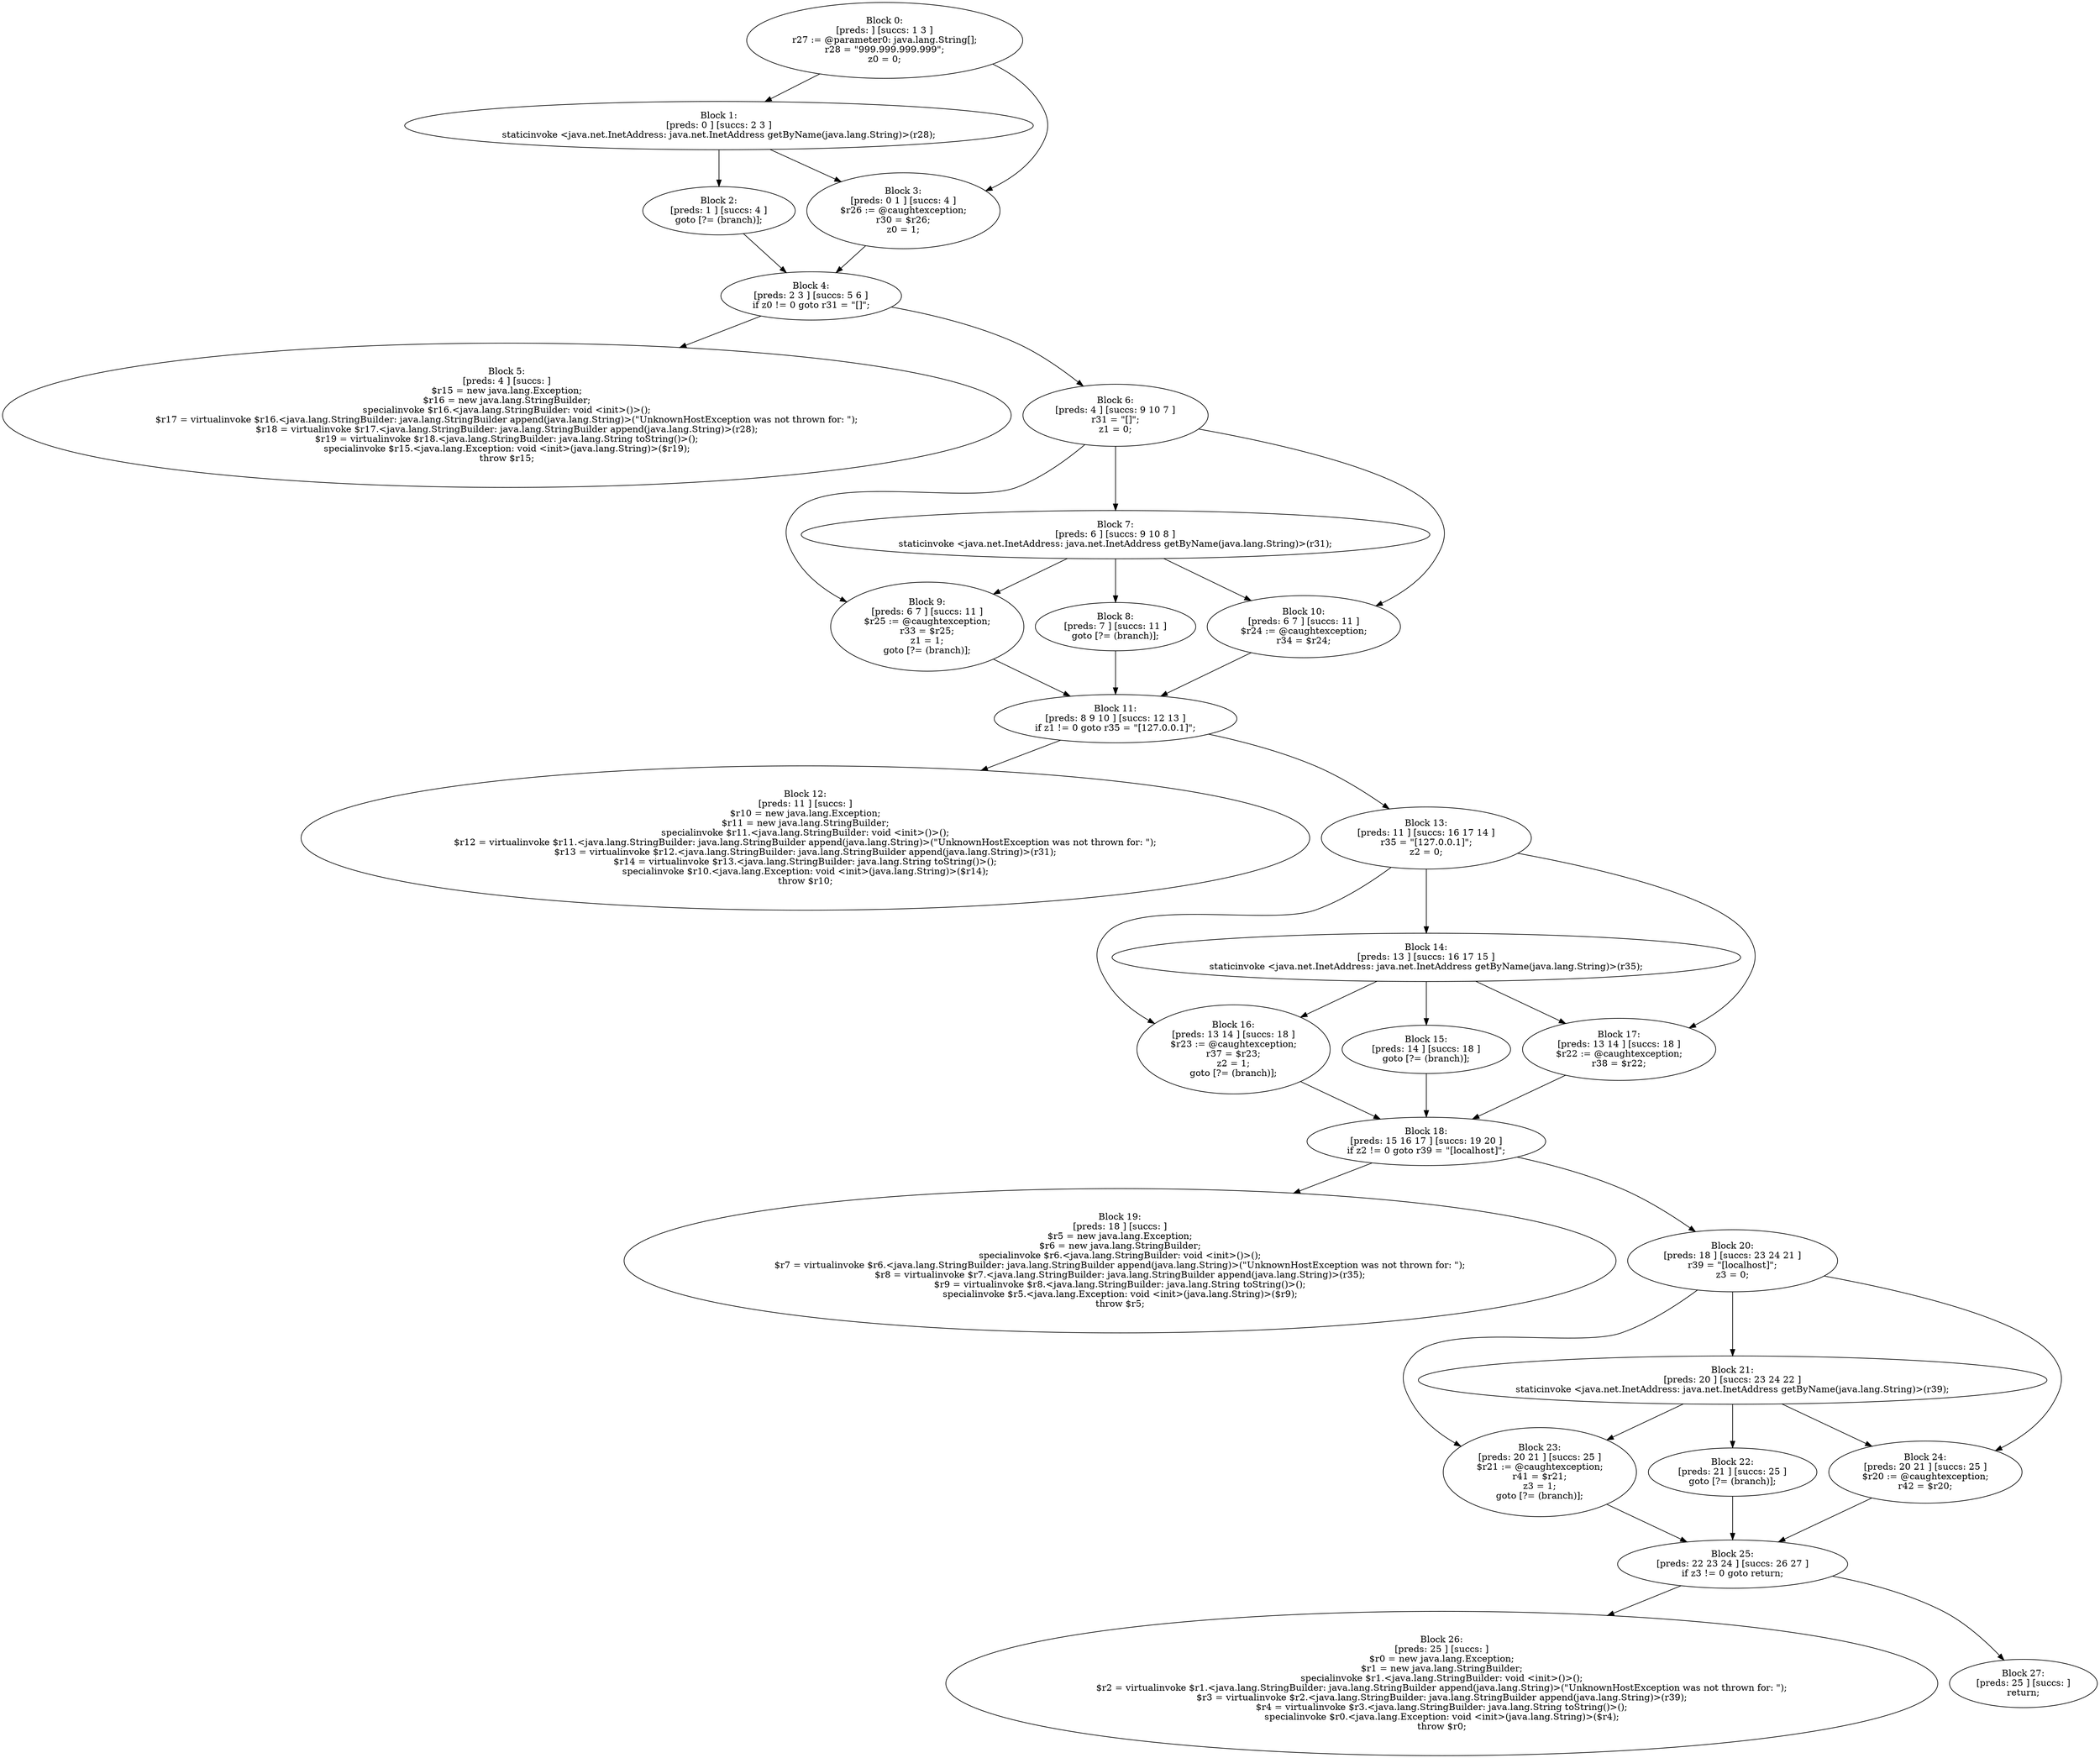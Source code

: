digraph "unitGraph" {
    "Block 0:
[preds: ] [succs: 1 3 ]
r27 := @parameter0: java.lang.String[];
r28 = \"999.999.999.999\";
z0 = 0;
"
    "Block 1:
[preds: 0 ] [succs: 2 3 ]
staticinvoke <java.net.InetAddress: java.net.InetAddress getByName(java.lang.String)>(r28);
"
    "Block 2:
[preds: 1 ] [succs: 4 ]
goto [?= (branch)];
"
    "Block 3:
[preds: 0 1 ] [succs: 4 ]
$r26 := @caughtexception;
r30 = $r26;
z0 = 1;
"
    "Block 4:
[preds: 2 3 ] [succs: 5 6 ]
if z0 != 0 goto r31 = \"[]\";
"
    "Block 5:
[preds: 4 ] [succs: ]
$r15 = new java.lang.Exception;
$r16 = new java.lang.StringBuilder;
specialinvoke $r16.<java.lang.StringBuilder: void <init>()>();
$r17 = virtualinvoke $r16.<java.lang.StringBuilder: java.lang.StringBuilder append(java.lang.String)>(\"UnknownHostException was not thrown for: \");
$r18 = virtualinvoke $r17.<java.lang.StringBuilder: java.lang.StringBuilder append(java.lang.String)>(r28);
$r19 = virtualinvoke $r18.<java.lang.StringBuilder: java.lang.String toString()>();
specialinvoke $r15.<java.lang.Exception: void <init>(java.lang.String)>($r19);
throw $r15;
"
    "Block 6:
[preds: 4 ] [succs: 9 10 7 ]
r31 = \"[]\";
z1 = 0;
"
    "Block 7:
[preds: 6 ] [succs: 9 10 8 ]
staticinvoke <java.net.InetAddress: java.net.InetAddress getByName(java.lang.String)>(r31);
"
    "Block 8:
[preds: 7 ] [succs: 11 ]
goto [?= (branch)];
"
    "Block 9:
[preds: 6 7 ] [succs: 11 ]
$r25 := @caughtexception;
r33 = $r25;
z1 = 1;
goto [?= (branch)];
"
    "Block 10:
[preds: 6 7 ] [succs: 11 ]
$r24 := @caughtexception;
r34 = $r24;
"
    "Block 11:
[preds: 8 9 10 ] [succs: 12 13 ]
if z1 != 0 goto r35 = \"[127.0.0.1]\";
"
    "Block 12:
[preds: 11 ] [succs: ]
$r10 = new java.lang.Exception;
$r11 = new java.lang.StringBuilder;
specialinvoke $r11.<java.lang.StringBuilder: void <init>()>();
$r12 = virtualinvoke $r11.<java.lang.StringBuilder: java.lang.StringBuilder append(java.lang.String)>(\"UnknownHostException was not thrown for: \");
$r13 = virtualinvoke $r12.<java.lang.StringBuilder: java.lang.StringBuilder append(java.lang.String)>(r31);
$r14 = virtualinvoke $r13.<java.lang.StringBuilder: java.lang.String toString()>();
specialinvoke $r10.<java.lang.Exception: void <init>(java.lang.String)>($r14);
throw $r10;
"
    "Block 13:
[preds: 11 ] [succs: 16 17 14 ]
r35 = \"[127.0.0.1]\";
z2 = 0;
"
    "Block 14:
[preds: 13 ] [succs: 16 17 15 ]
staticinvoke <java.net.InetAddress: java.net.InetAddress getByName(java.lang.String)>(r35);
"
    "Block 15:
[preds: 14 ] [succs: 18 ]
goto [?= (branch)];
"
    "Block 16:
[preds: 13 14 ] [succs: 18 ]
$r23 := @caughtexception;
r37 = $r23;
z2 = 1;
goto [?= (branch)];
"
    "Block 17:
[preds: 13 14 ] [succs: 18 ]
$r22 := @caughtexception;
r38 = $r22;
"
    "Block 18:
[preds: 15 16 17 ] [succs: 19 20 ]
if z2 != 0 goto r39 = \"[localhost]\";
"
    "Block 19:
[preds: 18 ] [succs: ]
$r5 = new java.lang.Exception;
$r6 = new java.lang.StringBuilder;
specialinvoke $r6.<java.lang.StringBuilder: void <init>()>();
$r7 = virtualinvoke $r6.<java.lang.StringBuilder: java.lang.StringBuilder append(java.lang.String)>(\"UnknownHostException was not thrown for: \");
$r8 = virtualinvoke $r7.<java.lang.StringBuilder: java.lang.StringBuilder append(java.lang.String)>(r35);
$r9 = virtualinvoke $r8.<java.lang.StringBuilder: java.lang.String toString()>();
specialinvoke $r5.<java.lang.Exception: void <init>(java.lang.String)>($r9);
throw $r5;
"
    "Block 20:
[preds: 18 ] [succs: 23 24 21 ]
r39 = \"[localhost]\";
z3 = 0;
"
    "Block 21:
[preds: 20 ] [succs: 23 24 22 ]
staticinvoke <java.net.InetAddress: java.net.InetAddress getByName(java.lang.String)>(r39);
"
    "Block 22:
[preds: 21 ] [succs: 25 ]
goto [?= (branch)];
"
    "Block 23:
[preds: 20 21 ] [succs: 25 ]
$r21 := @caughtexception;
r41 = $r21;
z3 = 1;
goto [?= (branch)];
"
    "Block 24:
[preds: 20 21 ] [succs: 25 ]
$r20 := @caughtexception;
r42 = $r20;
"
    "Block 25:
[preds: 22 23 24 ] [succs: 26 27 ]
if z3 != 0 goto return;
"
    "Block 26:
[preds: 25 ] [succs: ]
$r0 = new java.lang.Exception;
$r1 = new java.lang.StringBuilder;
specialinvoke $r1.<java.lang.StringBuilder: void <init>()>();
$r2 = virtualinvoke $r1.<java.lang.StringBuilder: java.lang.StringBuilder append(java.lang.String)>(\"UnknownHostException was not thrown for: \");
$r3 = virtualinvoke $r2.<java.lang.StringBuilder: java.lang.StringBuilder append(java.lang.String)>(r39);
$r4 = virtualinvoke $r3.<java.lang.StringBuilder: java.lang.String toString()>();
specialinvoke $r0.<java.lang.Exception: void <init>(java.lang.String)>($r4);
throw $r0;
"
    "Block 27:
[preds: 25 ] [succs: ]
return;
"
    "Block 0:
[preds: ] [succs: 1 3 ]
r27 := @parameter0: java.lang.String[];
r28 = \"999.999.999.999\";
z0 = 0;
"->"Block 1:
[preds: 0 ] [succs: 2 3 ]
staticinvoke <java.net.InetAddress: java.net.InetAddress getByName(java.lang.String)>(r28);
";
    "Block 0:
[preds: ] [succs: 1 3 ]
r27 := @parameter0: java.lang.String[];
r28 = \"999.999.999.999\";
z0 = 0;
"->"Block 3:
[preds: 0 1 ] [succs: 4 ]
$r26 := @caughtexception;
r30 = $r26;
z0 = 1;
";
    "Block 1:
[preds: 0 ] [succs: 2 3 ]
staticinvoke <java.net.InetAddress: java.net.InetAddress getByName(java.lang.String)>(r28);
"->"Block 2:
[preds: 1 ] [succs: 4 ]
goto [?= (branch)];
";
    "Block 1:
[preds: 0 ] [succs: 2 3 ]
staticinvoke <java.net.InetAddress: java.net.InetAddress getByName(java.lang.String)>(r28);
"->"Block 3:
[preds: 0 1 ] [succs: 4 ]
$r26 := @caughtexception;
r30 = $r26;
z0 = 1;
";
    "Block 2:
[preds: 1 ] [succs: 4 ]
goto [?= (branch)];
"->"Block 4:
[preds: 2 3 ] [succs: 5 6 ]
if z0 != 0 goto r31 = \"[]\";
";
    "Block 3:
[preds: 0 1 ] [succs: 4 ]
$r26 := @caughtexception;
r30 = $r26;
z0 = 1;
"->"Block 4:
[preds: 2 3 ] [succs: 5 6 ]
if z0 != 0 goto r31 = \"[]\";
";
    "Block 4:
[preds: 2 3 ] [succs: 5 6 ]
if z0 != 0 goto r31 = \"[]\";
"->"Block 5:
[preds: 4 ] [succs: ]
$r15 = new java.lang.Exception;
$r16 = new java.lang.StringBuilder;
specialinvoke $r16.<java.lang.StringBuilder: void <init>()>();
$r17 = virtualinvoke $r16.<java.lang.StringBuilder: java.lang.StringBuilder append(java.lang.String)>(\"UnknownHostException was not thrown for: \");
$r18 = virtualinvoke $r17.<java.lang.StringBuilder: java.lang.StringBuilder append(java.lang.String)>(r28);
$r19 = virtualinvoke $r18.<java.lang.StringBuilder: java.lang.String toString()>();
specialinvoke $r15.<java.lang.Exception: void <init>(java.lang.String)>($r19);
throw $r15;
";
    "Block 4:
[preds: 2 3 ] [succs: 5 6 ]
if z0 != 0 goto r31 = \"[]\";
"->"Block 6:
[preds: 4 ] [succs: 9 10 7 ]
r31 = \"[]\";
z1 = 0;
";
    "Block 6:
[preds: 4 ] [succs: 9 10 7 ]
r31 = \"[]\";
z1 = 0;
"->"Block 9:
[preds: 6 7 ] [succs: 11 ]
$r25 := @caughtexception;
r33 = $r25;
z1 = 1;
goto [?= (branch)];
";
    "Block 6:
[preds: 4 ] [succs: 9 10 7 ]
r31 = \"[]\";
z1 = 0;
"->"Block 10:
[preds: 6 7 ] [succs: 11 ]
$r24 := @caughtexception;
r34 = $r24;
";
    "Block 6:
[preds: 4 ] [succs: 9 10 7 ]
r31 = \"[]\";
z1 = 0;
"->"Block 7:
[preds: 6 ] [succs: 9 10 8 ]
staticinvoke <java.net.InetAddress: java.net.InetAddress getByName(java.lang.String)>(r31);
";
    "Block 7:
[preds: 6 ] [succs: 9 10 8 ]
staticinvoke <java.net.InetAddress: java.net.InetAddress getByName(java.lang.String)>(r31);
"->"Block 9:
[preds: 6 7 ] [succs: 11 ]
$r25 := @caughtexception;
r33 = $r25;
z1 = 1;
goto [?= (branch)];
";
    "Block 7:
[preds: 6 ] [succs: 9 10 8 ]
staticinvoke <java.net.InetAddress: java.net.InetAddress getByName(java.lang.String)>(r31);
"->"Block 10:
[preds: 6 7 ] [succs: 11 ]
$r24 := @caughtexception;
r34 = $r24;
";
    "Block 7:
[preds: 6 ] [succs: 9 10 8 ]
staticinvoke <java.net.InetAddress: java.net.InetAddress getByName(java.lang.String)>(r31);
"->"Block 8:
[preds: 7 ] [succs: 11 ]
goto [?= (branch)];
";
    "Block 8:
[preds: 7 ] [succs: 11 ]
goto [?= (branch)];
"->"Block 11:
[preds: 8 9 10 ] [succs: 12 13 ]
if z1 != 0 goto r35 = \"[127.0.0.1]\";
";
    "Block 9:
[preds: 6 7 ] [succs: 11 ]
$r25 := @caughtexception;
r33 = $r25;
z1 = 1;
goto [?= (branch)];
"->"Block 11:
[preds: 8 9 10 ] [succs: 12 13 ]
if z1 != 0 goto r35 = \"[127.0.0.1]\";
";
    "Block 10:
[preds: 6 7 ] [succs: 11 ]
$r24 := @caughtexception;
r34 = $r24;
"->"Block 11:
[preds: 8 9 10 ] [succs: 12 13 ]
if z1 != 0 goto r35 = \"[127.0.0.1]\";
";
    "Block 11:
[preds: 8 9 10 ] [succs: 12 13 ]
if z1 != 0 goto r35 = \"[127.0.0.1]\";
"->"Block 12:
[preds: 11 ] [succs: ]
$r10 = new java.lang.Exception;
$r11 = new java.lang.StringBuilder;
specialinvoke $r11.<java.lang.StringBuilder: void <init>()>();
$r12 = virtualinvoke $r11.<java.lang.StringBuilder: java.lang.StringBuilder append(java.lang.String)>(\"UnknownHostException was not thrown for: \");
$r13 = virtualinvoke $r12.<java.lang.StringBuilder: java.lang.StringBuilder append(java.lang.String)>(r31);
$r14 = virtualinvoke $r13.<java.lang.StringBuilder: java.lang.String toString()>();
specialinvoke $r10.<java.lang.Exception: void <init>(java.lang.String)>($r14);
throw $r10;
";
    "Block 11:
[preds: 8 9 10 ] [succs: 12 13 ]
if z1 != 0 goto r35 = \"[127.0.0.1]\";
"->"Block 13:
[preds: 11 ] [succs: 16 17 14 ]
r35 = \"[127.0.0.1]\";
z2 = 0;
";
    "Block 13:
[preds: 11 ] [succs: 16 17 14 ]
r35 = \"[127.0.0.1]\";
z2 = 0;
"->"Block 16:
[preds: 13 14 ] [succs: 18 ]
$r23 := @caughtexception;
r37 = $r23;
z2 = 1;
goto [?= (branch)];
";
    "Block 13:
[preds: 11 ] [succs: 16 17 14 ]
r35 = \"[127.0.0.1]\";
z2 = 0;
"->"Block 17:
[preds: 13 14 ] [succs: 18 ]
$r22 := @caughtexception;
r38 = $r22;
";
    "Block 13:
[preds: 11 ] [succs: 16 17 14 ]
r35 = \"[127.0.0.1]\";
z2 = 0;
"->"Block 14:
[preds: 13 ] [succs: 16 17 15 ]
staticinvoke <java.net.InetAddress: java.net.InetAddress getByName(java.lang.String)>(r35);
";
    "Block 14:
[preds: 13 ] [succs: 16 17 15 ]
staticinvoke <java.net.InetAddress: java.net.InetAddress getByName(java.lang.String)>(r35);
"->"Block 16:
[preds: 13 14 ] [succs: 18 ]
$r23 := @caughtexception;
r37 = $r23;
z2 = 1;
goto [?= (branch)];
";
    "Block 14:
[preds: 13 ] [succs: 16 17 15 ]
staticinvoke <java.net.InetAddress: java.net.InetAddress getByName(java.lang.String)>(r35);
"->"Block 17:
[preds: 13 14 ] [succs: 18 ]
$r22 := @caughtexception;
r38 = $r22;
";
    "Block 14:
[preds: 13 ] [succs: 16 17 15 ]
staticinvoke <java.net.InetAddress: java.net.InetAddress getByName(java.lang.String)>(r35);
"->"Block 15:
[preds: 14 ] [succs: 18 ]
goto [?= (branch)];
";
    "Block 15:
[preds: 14 ] [succs: 18 ]
goto [?= (branch)];
"->"Block 18:
[preds: 15 16 17 ] [succs: 19 20 ]
if z2 != 0 goto r39 = \"[localhost]\";
";
    "Block 16:
[preds: 13 14 ] [succs: 18 ]
$r23 := @caughtexception;
r37 = $r23;
z2 = 1;
goto [?= (branch)];
"->"Block 18:
[preds: 15 16 17 ] [succs: 19 20 ]
if z2 != 0 goto r39 = \"[localhost]\";
";
    "Block 17:
[preds: 13 14 ] [succs: 18 ]
$r22 := @caughtexception;
r38 = $r22;
"->"Block 18:
[preds: 15 16 17 ] [succs: 19 20 ]
if z2 != 0 goto r39 = \"[localhost]\";
";
    "Block 18:
[preds: 15 16 17 ] [succs: 19 20 ]
if z2 != 0 goto r39 = \"[localhost]\";
"->"Block 19:
[preds: 18 ] [succs: ]
$r5 = new java.lang.Exception;
$r6 = new java.lang.StringBuilder;
specialinvoke $r6.<java.lang.StringBuilder: void <init>()>();
$r7 = virtualinvoke $r6.<java.lang.StringBuilder: java.lang.StringBuilder append(java.lang.String)>(\"UnknownHostException was not thrown for: \");
$r8 = virtualinvoke $r7.<java.lang.StringBuilder: java.lang.StringBuilder append(java.lang.String)>(r35);
$r9 = virtualinvoke $r8.<java.lang.StringBuilder: java.lang.String toString()>();
specialinvoke $r5.<java.lang.Exception: void <init>(java.lang.String)>($r9);
throw $r5;
";
    "Block 18:
[preds: 15 16 17 ] [succs: 19 20 ]
if z2 != 0 goto r39 = \"[localhost]\";
"->"Block 20:
[preds: 18 ] [succs: 23 24 21 ]
r39 = \"[localhost]\";
z3 = 0;
";
    "Block 20:
[preds: 18 ] [succs: 23 24 21 ]
r39 = \"[localhost]\";
z3 = 0;
"->"Block 23:
[preds: 20 21 ] [succs: 25 ]
$r21 := @caughtexception;
r41 = $r21;
z3 = 1;
goto [?= (branch)];
";
    "Block 20:
[preds: 18 ] [succs: 23 24 21 ]
r39 = \"[localhost]\";
z3 = 0;
"->"Block 24:
[preds: 20 21 ] [succs: 25 ]
$r20 := @caughtexception;
r42 = $r20;
";
    "Block 20:
[preds: 18 ] [succs: 23 24 21 ]
r39 = \"[localhost]\";
z3 = 0;
"->"Block 21:
[preds: 20 ] [succs: 23 24 22 ]
staticinvoke <java.net.InetAddress: java.net.InetAddress getByName(java.lang.String)>(r39);
";
    "Block 21:
[preds: 20 ] [succs: 23 24 22 ]
staticinvoke <java.net.InetAddress: java.net.InetAddress getByName(java.lang.String)>(r39);
"->"Block 23:
[preds: 20 21 ] [succs: 25 ]
$r21 := @caughtexception;
r41 = $r21;
z3 = 1;
goto [?= (branch)];
";
    "Block 21:
[preds: 20 ] [succs: 23 24 22 ]
staticinvoke <java.net.InetAddress: java.net.InetAddress getByName(java.lang.String)>(r39);
"->"Block 24:
[preds: 20 21 ] [succs: 25 ]
$r20 := @caughtexception;
r42 = $r20;
";
    "Block 21:
[preds: 20 ] [succs: 23 24 22 ]
staticinvoke <java.net.InetAddress: java.net.InetAddress getByName(java.lang.String)>(r39);
"->"Block 22:
[preds: 21 ] [succs: 25 ]
goto [?= (branch)];
";
    "Block 22:
[preds: 21 ] [succs: 25 ]
goto [?= (branch)];
"->"Block 25:
[preds: 22 23 24 ] [succs: 26 27 ]
if z3 != 0 goto return;
";
    "Block 23:
[preds: 20 21 ] [succs: 25 ]
$r21 := @caughtexception;
r41 = $r21;
z3 = 1;
goto [?= (branch)];
"->"Block 25:
[preds: 22 23 24 ] [succs: 26 27 ]
if z3 != 0 goto return;
";
    "Block 24:
[preds: 20 21 ] [succs: 25 ]
$r20 := @caughtexception;
r42 = $r20;
"->"Block 25:
[preds: 22 23 24 ] [succs: 26 27 ]
if z3 != 0 goto return;
";
    "Block 25:
[preds: 22 23 24 ] [succs: 26 27 ]
if z3 != 0 goto return;
"->"Block 26:
[preds: 25 ] [succs: ]
$r0 = new java.lang.Exception;
$r1 = new java.lang.StringBuilder;
specialinvoke $r1.<java.lang.StringBuilder: void <init>()>();
$r2 = virtualinvoke $r1.<java.lang.StringBuilder: java.lang.StringBuilder append(java.lang.String)>(\"UnknownHostException was not thrown for: \");
$r3 = virtualinvoke $r2.<java.lang.StringBuilder: java.lang.StringBuilder append(java.lang.String)>(r39);
$r4 = virtualinvoke $r3.<java.lang.StringBuilder: java.lang.String toString()>();
specialinvoke $r0.<java.lang.Exception: void <init>(java.lang.String)>($r4);
throw $r0;
";
    "Block 25:
[preds: 22 23 24 ] [succs: 26 27 ]
if z3 != 0 goto return;
"->"Block 27:
[preds: 25 ] [succs: ]
return;
";
}
